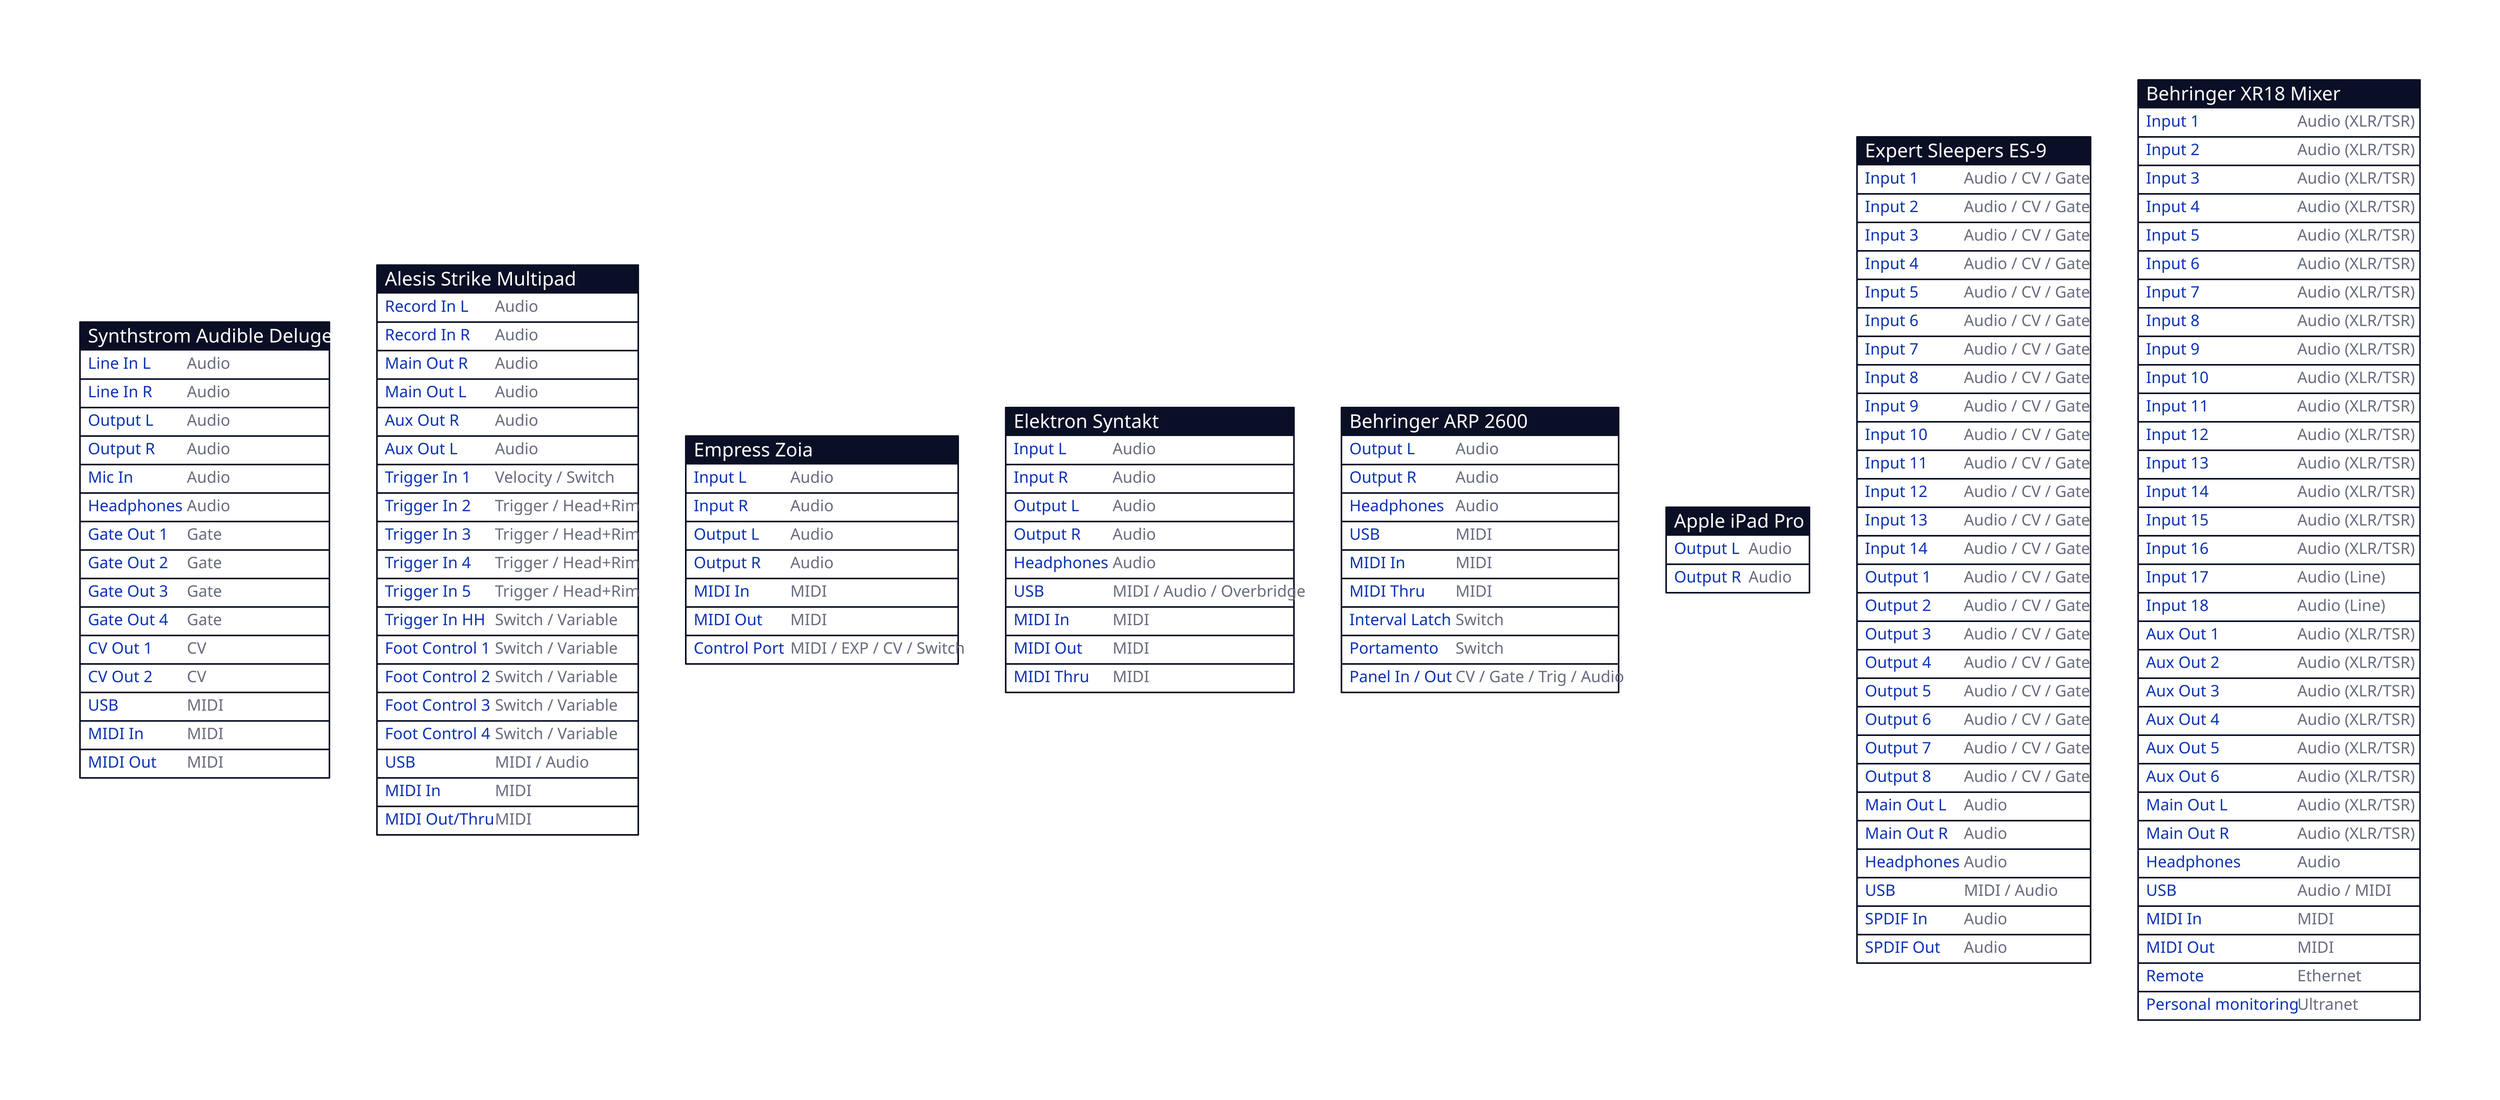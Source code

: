 Synthstrom Audible Deluge : {
    shape: "sql_table"
    Line In L:Audio
    Line In R:Audio
    Output L:Audio
    Output R:Audio
    Mic In:Audio
    Headphones:Audio
    Gate Out 1:Gate
    Gate Out 2:Gate
    Gate Out 3:Gate
    Gate Out 4:Gate
    CV Out 1:CV
    CV Out 2:CV
    USB: MIDI
    MIDI In:MIDI
    MIDI Out:MIDI
}
Alesis Strike Multipad:{
    shape: "sql_table"
    Record In L:Audio
    Record In R:Audio
    Main Out R:Audio
    Main Out L:Audio
    Aux Out R:Audio
    Aux Out L:Audio 
    Trigger In 1:Velocity / Switch
    Trigger In 2:Trigger / Head+Rim
    Trigger In 3:Trigger / Head+Rim
    Trigger In 4:Trigger / Head+Rim
    Trigger In 5:Trigger / Head+Rim
    Trigger In HH:Switch / Variable
    Foot Control 1:Switch / Variable
    Foot Control 2:Switch / Variable
    Foot Control 3:Switch / Variable
    Foot Control 4:Switch / Variable
    USB: MIDI / Audio
    MIDI In:MIDI
    MIDI Out/Thru:MIDI
}
Empress Zoia {
    shape: "sql_table"
    Input L:Audio
    Input R:Audio
    Output L:Audio
    Output R:Audio
    MIDI In:MIDI
    MIDI Out:MIDI
    Control Port: MIDI / EXP / CV / Switch
    
}
Elektron Syntakt {
    shape: "sql_table"
    Input L:Audio
    Input R:Audio
    Output L:Audio
    Output R:Audio
    Headphones:Audio
    USB: MIDI / Audio / Overbridge
    MIDI In:MIDI
    MIDI Out:MIDI
    MIDI Thru:MIDI
}
Behringer ARP 2600 {
    shape: "sql_table"
    Output L:Audio
    Output R:Audio
    Headphones:Audio
    USB:MIDI
    MIDI In:MIDI
    MIDI Thru:MIDI
    Interval Latch:Switch
    Portamento:Switch
    Panel In / Out:CV / Gate / Trig / Audio
}
Apple iPad Pro {
    shape: "sql_table"
    Output L:Audio
    Output R:Audio
}
Expert Sleepers ES-9 {
    shape: "sql_table"
    Input 1:Audio / CV / Gate
    Input 2:Audio / CV / Gate
    Input 3:Audio / CV / Gate
    Input 4:Audio / CV / Gate
    Input 5:Audio / CV / Gate
    Input 6:Audio / CV / Gate
    Input 7:Audio / CV / Gate
    Input 8:Audio / CV / Gate
    Input 9:Audio / CV / Gate
    Input 10:Audio / CV / Gate
    Input 11:Audio / CV / Gate
    Input 12:Audio / CV / Gate
    Input 13:Audio / CV / Gate
    Input 14:Audio / CV / Gate
    Output 1:Audio / CV / Gate
    Output 2:Audio / CV / Gate
    Output 3:Audio / CV / Gate
    Output 4:Audio / CV / Gate
    Output 5:Audio / CV / Gate
    Output 6:Audio / CV / Gate
    Output 7:Audio / CV / Gate
    Output 8:Audio / CV / Gate
    Main Out L:Audio
    Main Out R:Audio
    Headphones:Audio    
    USB: MIDI / Audio
    SPDIF In:Audio
    SPDIF Out:Audio
}
Behringer XR18 Mixer {
    shape: "sql_table"
    Input 1:Audio (XLR/TSR)
    Input 2:Audio (XLR/TSR)
    Input 3:Audio (XLR/TSR)
    Input 4:Audio (XLR/TSR)
    Input 5:Audio (XLR/TSR)
    Input 6:Audio (XLR/TSR)
    Input 7:Audio (XLR/TSR)
    Input 8:Audio (XLR/TSR)
    Input 9:Audio (XLR/TSR)
    Input 10:Audio (XLR/TSR)
    Input 11:Audio (XLR/TSR)
    Input 12:Audio (XLR/TSR)
    Input 13:Audio (XLR/TSR)
    Input 14:Audio (XLR/TSR)
    Input 15:Audio (XLR/TSR)
    Input 16:Audio (XLR/TSR)
    Input 17:Audio (Line)
    Input 18:Audio (Line)
    Aux Out 1:Audio (XLR/TSR)
    Aux Out 2:Audio (XLR/TSR)
    Aux Out 3:Audio (XLR/TSR)
    Aux Out 4:Audio (XLR/TSR)
    Aux Out 5:Audio (XLR/TSR)
    Aux Out 6:Audio (XLR/TSR)
    Main Out L:Audio (XLR/TSR)
    Main Out R:Audio (XLR/TSR)
    Headphones:Audio
    USB:Audio / MIDI
    MIDI In:MIDI
    MIDI Out:MIDI
    Remote:Ethernet
    Personal monitoring:Ultranet
}
